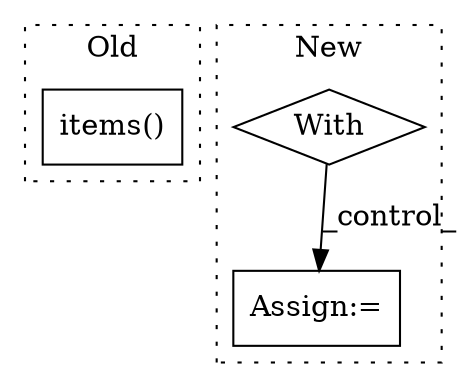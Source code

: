 digraph G {
subgraph cluster0 {
1 [label="items()" a="75" s="4622" l="34" shape="box"];
label = "Old";
style="dotted";
}
subgraph cluster1 {
2 [label="With" a="39" s="4016,4024" l="5,14" shape="diamond"];
3 [label="Assign:=" a="68" s="4747" l="3" shape="box"];
label = "New";
style="dotted";
}
2 -> 3 [label="_control_"];
}